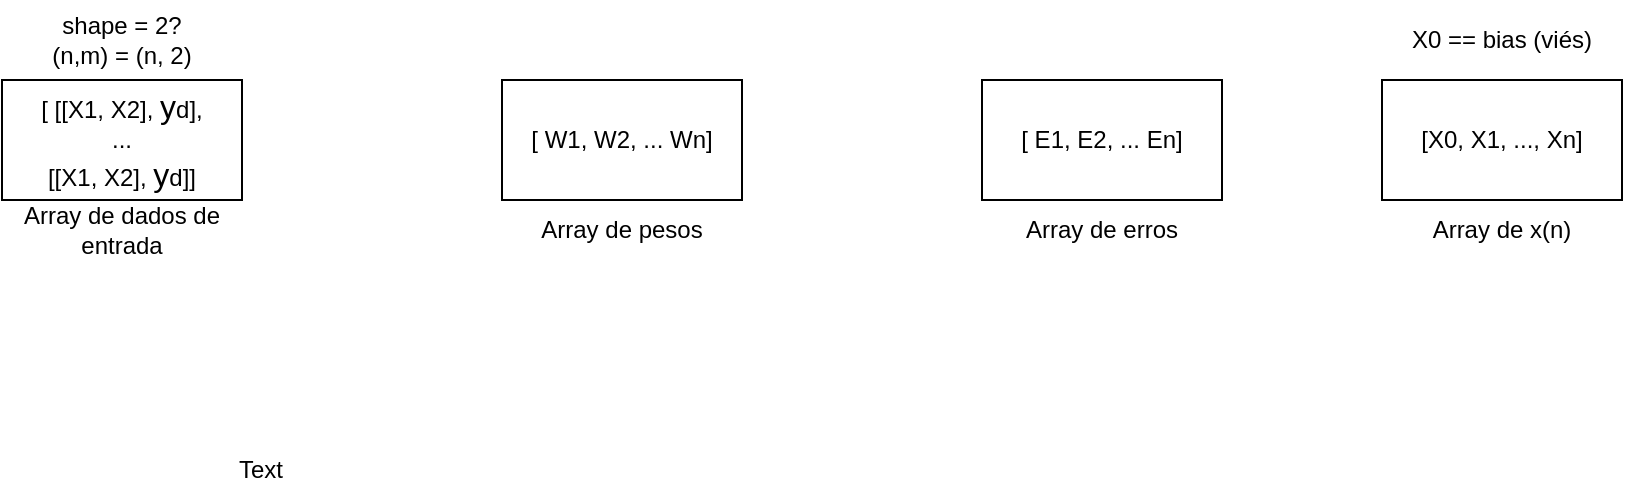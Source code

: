 <mxfile version="13.3.5" type="device"><diagram id="MMjwmEvM8JhLcFlj0VU_" name="Page-1"><mxGraphModel dx="1422" dy="814" grid="1" gridSize="10" guides="1" tooltips="1" connect="1" arrows="1" fold="1" page="1" pageScale="1" pageWidth="1169" pageHeight="827" math="0" shadow="0"><root><mxCell id="0"/><mxCell id="1" parent="0"/><mxCell id="cvuZE6xVE5Iri57cIk6B-1" value="[ [[X1, X2], &lt;font style=&quot;font-size: 16px&quot;&gt;y&lt;/font&gt;d],&lt;br&gt;...&lt;br&gt;[[X1, X2],&amp;nbsp;&lt;font style=&quot;font-size: 16px&quot;&gt;y&lt;/font&gt;d]]" style="rounded=0;whiteSpace=wrap;html=1;" vertex="1" parent="1"><mxGeometry x="190" y="150" width="120" height="60" as="geometry"/></mxCell><mxCell id="cvuZE6xVE5Iri57cIk6B-2" value="Array de dados de entrada" style="text;html=1;strokeColor=none;fillColor=none;align=center;verticalAlign=middle;whiteSpace=wrap;rounded=0;" vertex="1" parent="1"><mxGeometry x="195" y="210" width="110" height="30" as="geometry"/></mxCell><mxCell id="cvuZE6xVE5Iri57cIk6B-3" value="shape = 2?&lt;br&gt;(n,m) = (n, 2)" style="text;html=1;strokeColor=none;fillColor=none;align=center;verticalAlign=middle;whiteSpace=wrap;rounded=0;" vertex="1" parent="1"><mxGeometry x="190" y="110" width="120" height="40" as="geometry"/></mxCell><mxCell id="cvuZE6xVE5Iri57cIk6B-4" value="[ W1, W2, ... Wn]" style="rounded=0;whiteSpace=wrap;html=1;" vertex="1" parent="1"><mxGeometry x="440" y="150" width="120" height="60" as="geometry"/></mxCell><mxCell id="cvuZE6xVE5Iri57cIk6B-5" value="Array de pesos" style="text;html=1;strokeColor=none;fillColor=none;align=center;verticalAlign=middle;whiteSpace=wrap;rounded=0;" vertex="1" parent="1"><mxGeometry x="455" y="210" width="90" height="30" as="geometry"/></mxCell><mxCell id="cvuZE6xVE5Iri57cIk6B-6" value="[ E1, E2, ... En]" style="rounded=0;whiteSpace=wrap;html=1;" vertex="1" parent="1"><mxGeometry x="680" y="150" width="120" height="60" as="geometry"/></mxCell><mxCell id="cvuZE6xVE5Iri57cIk6B-7" value="Array de erros" style="text;html=1;strokeColor=none;fillColor=none;align=center;verticalAlign=middle;whiteSpace=wrap;rounded=0;" vertex="1" parent="1"><mxGeometry x="695" y="210" width="90" height="30" as="geometry"/></mxCell><mxCell id="cvuZE6xVE5Iri57cIk6B-8" value="[X0, X1, ..., Xn]" style="rounded=0;whiteSpace=wrap;html=1;" vertex="1" parent="1"><mxGeometry x="880" y="150" width="120" height="60" as="geometry"/></mxCell><mxCell id="cvuZE6xVE5Iri57cIk6B-9" value="Array de x(n)" style="text;html=1;strokeColor=none;fillColor=none;align=center;verticalAlign=middle;whiteSpace=wrap;rounded=0;" vertex="1" parent="1"><mxGeometry x="895" y="210" width="90" height="30" as="geometry"/></mxCell><mxCell id="cvuZE6xVE5Iri57cIk6B-10" value="X0 == bias (viés)" style="text;html=1;strokeColor=none;fillColor=none;align=center;verticalAlign=middle;whiteSpace=wrap;rounded=0;" vertex="1" parent="1"><mxGeometry x="880" y="110" width="120" height="40" as="geometry"/></mxCell><mxCell id="cvuZE6xVE5Iri57cIk6B-11" value="Text" style="text;html=1;align=center;verticalAlign=middle;resizable=0;points=[];autosize=1;" vertex="1" parent="1"><mxGeometry x="299" y="335" width="40" height="20" as="geometry"/></mxCell></root></mxGraphModel></diagram></mxfile>